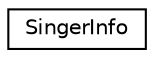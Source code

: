 digraph "类继承关系图"
{
  edge [fontname="Helvetica",fontsize="10",labelfontname="Helvetica",labelfontsize="10"];
  node [fontname="Helvetica",fontsize="10",shape=record];
  rankdir="LR";
  Node0 [label="SingerInfo",height=0.2,width=0.4,color="black", fillcolor="white", style="filled",URL="$struct_singer_info.html"];
}
